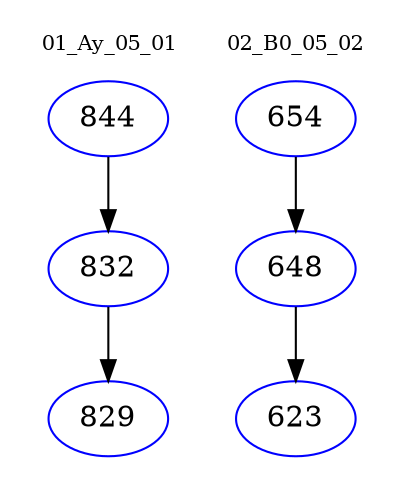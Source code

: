 digraph{
subgraph cluster_0 {
color = white
label = "01_Ay_05_01";
fontsize=10;
T0_844 [label="844", color="blue"]
T0_844 -> T0_832 [color="black"]
T0_832 [label="832", color="blue"]
T0_832 -> T0_829 [color="black"]
T0_829 [label="829", color="blue"]
}
subgraph cluster_1 {
color = white
label = "02_B0_05_02";
fontsize=10;
T1_654 [label="654", color="blue"]
T1_654 -> T1_648 [color="black"]
T1_648 [label="648", color="blue"]
T1_648 -> T1_623 [color="black"]
T1_623 [label="623", color="blue"]
}
}
